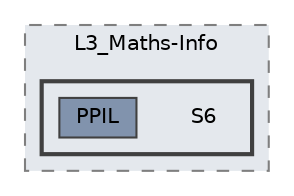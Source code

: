 digraph "/Users/thuillercolin/Documents/Cours/License/L3_Maths-Info/S6"
{
 // LATEX_PDF_SIZE
  bgcolor="transparent";
  edge [fontname=Helvetica,fontsize=10,labelfontname=Helvetica,labelfontsize=10];
  node [fontname=Helvetica,fontsize=10,shape=box,height=0.2,width=0.4];
  compound=true
  subgraph clusterdir_32f37c2eef662e3774be776856b8acac {
    graph [ bgcolor="#e4e8ed", pencolor="grey50", label="L3_Maths-Info", fontname=Helvetica,fontsize=10 style="filled,dashed", URL="dir_32f37c2eef662e3774be776856b8acac.html",tooltip=""]
  subgraph clusterdir_89c400d4f344bcefcfc833c0889781c7 {
    graph [ bgcolor="#e4e8ed", pencolor="grey25", label="", fontname=Helvetica,fontsize=10 style="filled,bold", URL="dir_89c400d4f344bcefcfc833c0889781c7.html",tooltip=""]
    dir_89c400d4f344bcefcfc833c0889781c7 [shape=plaintext, label="S6"];
  dir_27d516afa10d703d23bec638fc5532b6 [label="PPIL", fillcolor="#8193ad", color="grey25", style="filled", URL="dir_27d516afa10d703d23bec638fc5532b6.html",tooltip=""];
  }
  }
}
